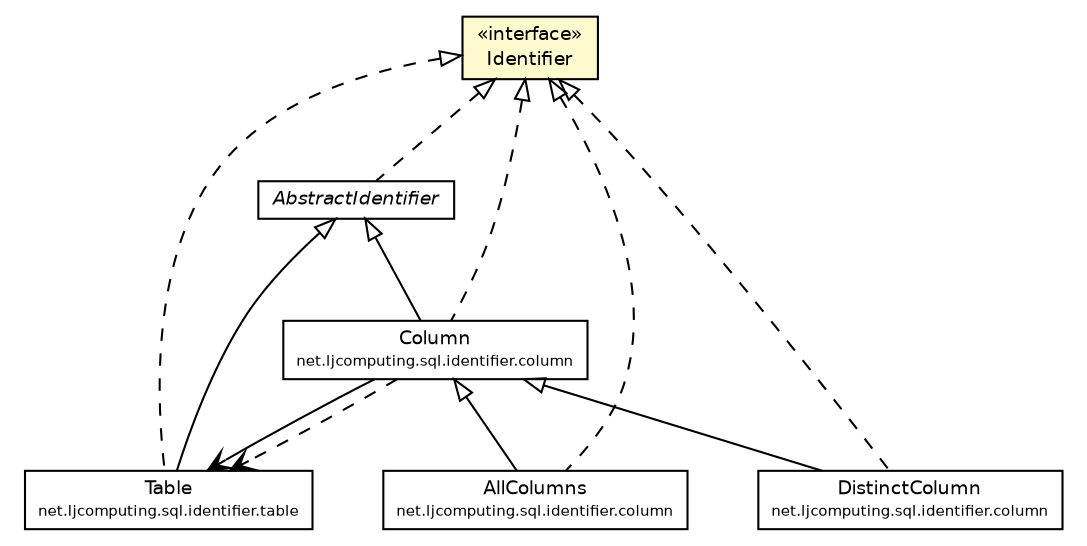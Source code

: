 #!/usr/local/bin/dot
#
# Class diagram 
# Generated by UMLGraph version R5_6 (http://www.umlgraph.org/)
#

digraph G {
	edge [fontname="Helvetica",fontsize=10,labelfontname="Helvetica",labelfontsize=10];
	node [fontname="Helvetica",fontsize=10,shape=plaintext];
	nodesep=0.25;
	ranksep=0.5;
	// net.ljcomputing.sql.identifier.table.Table
	c720 [label=<<table title="net.ljcomputing.sql.identifier.table.Table" border="0" cellborder="1" cellspacing="0" cellpadding="2" port="p" href="./table/Table.html">
		<tr><td><table border="0" cellspacing="0" cellpadding="1">
<tr><td align="center" balign="center"> Table </td></tr>
<tr><td align="center" balign="center"><font point-size="7.0"> net.ljcomputing.sql.identifier.table </font></td></tr>
		</table></td></tr>
		</table>>, URL="./table/Table.html", fontname="Helvetica", fontcolor="black", fontsize=9.0];
	// net.ljcomputing.sql.identifier.AbstractIdentifier
	c721 [label=<<table title="net.ljcomputing.sql.identifier.AbstractIdentifier" border="0" cellborder="1" cellspacing="0" cellpadding="2" port="p" href="./AbstractIdentifier.html">
		<tr><td><table border="0" cellspacing="0" cellpadding="1">
<tr><td align="center" balign="center"><font face="Helvetica-Oblique"> AbstractIdentifier </font></td></tr>
		</table></td></tr>
		</table>>, URL="./AbstractIdentifier.html", fontname="Helvetica", fontcolor="black", fontsize=9.0];
	// net.ljcomputing.sql.identifier.Identifier
	c722 [label=<<table title="net.ljcomputing.sql.identifier.Identifier" border="0" cellborder="1" cellspacing="0" cellpadding="2" port="p" bgcolor="lemonChiffon" href="./Identifier.html">
		<tr><td><table border="0" cellspacing="0" cellpadding="1">
<tr><td align="center" balign="center"> &#171;interface&#187; </td></tr>
<tr><td align="center" balign="center"> Identifier </td></tr>
		</table></td></tr>
		</table>>, URL="./Identifier.html", fontname="Helvetica", fontcolor="black", fontsize=9.0];
	// net.ljcomputing.sql.identifier.column.AllColumns
	c724 [label=<<table title="net.ljcomputing.sql.identifier.column.AllColumns" border="0" cellborder="1" cellspacing="0" cellpadding="2" port="p" href="./column/AllColumns.html">
		<tr><td><table border="0" cellspacing="0" cellpadding="1">
<tr><td align="center" balign="center"> AllColumns </td></tr>
<tr><td align="center" balign="center"><font point-size="7.0"> net.ljcomputing.sql.identifier.column </font></td></tr>
		</table></td></tr>
		</table>>, URL="./column/AllColumns.html", fontname="Helvetica", fontcolor="black", fontsize=9.0];
	// net.ljcomputing.sql.identifier.column.Column
	c725 [label=<<table title="net.ljcomputing.sql.identifier.column.Column" border="0" cellborder="1" cellspacing="0" cellpadding="2" port="p" href="./column/Column.html">
		<tr><td><table border="0" cellspacing="0" cellpadding="1">
<tr><td align="center" balign="center"> Column </td></tr>
<tr><td align="center" balign="center"><font point-size="7.0"> net.ljcomputing.sql.identifier.column </font></td></tr>
		</table></td></tr>
		</table>>, URL="./column/Column.html", fontname="Helvetica", fontcolor="black", fontsize=9.0];
	// net.ljcomputing.sql.identifier.column.DistinctColumn
	c726 [label=<<table title="net.ljcomputing.sql.identifier.column.DistinctColumn" border="0" cellborder="1" cellspacing="0" cellpadding="2" port="p" href="./column/DistinctColumn.html">
		<tr><td><table border="0" cellspacing="0" cellpadding="1">
<tr><td align="center" balign="center"> DistinctColumn </td></tr>
<tr><td align="center" balign="center"><font point-size="7.0"> net.ljcomputing.sql.identifier.column </font></td></tr>
		</table></td></tr>
		</table>>, URL="./column/DistinctColumn.html", fontname="Helvetica", fontcolor="black", fontsize=9.0];
	//net.ljcomputing.sql.identifier.table.Table extends net.ljcomputing.sql.identifier.AbstractIdentifier
	c721:p -> c720:p [dir=back,arrowtail=empty];
	//net.ljcomputing.sql.identifier.table.Table implements net.ljcomputing.sql.identifier.Identifier
	c722:p -> c720:p [dir=back,arrowtail=empty,style=dashed];
	//net.ljcomputing.sql.identifier.AbstractIdentifier implements net.ljcomputing.sql.identifier.Identifier
	c722:p -> c721:p [dir=back,arrowtail=empty,style=dashed];
	//net.ljcomputing.sql.identifier.column.AllColumns extends net.ljcomputing.sql.identifier.column.Column
	c725:p -> c724:p [dir=back,arrowtail=empty];
	//net.ljcomputing.sql.identifier.column.AllColumns implements net.ljcomputing.sql.identifier.Identifier
	c722:p -> c724:p [dir=back,arrowtail=empty,style=dashed];
	//net.ljcomputing.sql.identifier.column.Column extends net.ljcomputing.sql.identifier.AbstractIdentifier
	c721:p -> c725:p [dir=back,arrowtail=empty];
	//net.ljcomputing.sql.identifier.column.Column implements net.ljcomputing.sql.identifier.Identifier
	c722:p -> c725:p [dir=back,arrowtail=empty,style=dashed];
	//net.ljcomputing.sql.identifier.column.DistinctColumn extends net.ljcomputing.sql.identifier.column.Column
	c725:p -> c726:p [dir=back,arrowtail=empty];
	//net.ljcomputing.sql.identifier.column.DistinctColumn implements net.ljcomputing.sql.identifier.Identifier
	c722:p -> c726:p [dir=back,arrowtail=empty,style=dashed];
	// net.ljcomputing.sql.identifier.column.Column NAVASSOC net.ljcomputing.sql.identifier.table.Table
	c725:p -> c720:p [taillabel="", label="", headlabel="", fontname="Helvetica", fontcolor="black", fontsize=10.0, color="black", arrowhead=open];
	// net.ljcomputing.sql.identifier.column.Column DEPEND net.ljcomputing.sql.identifier.table.Table
	c725:p -> c720:p [taillabel="", label="", headlabel="", fontname="Helvetica", fontcolor="black", fontsize=10.0, color="black", arrowhead=open, style=dashed];
}

